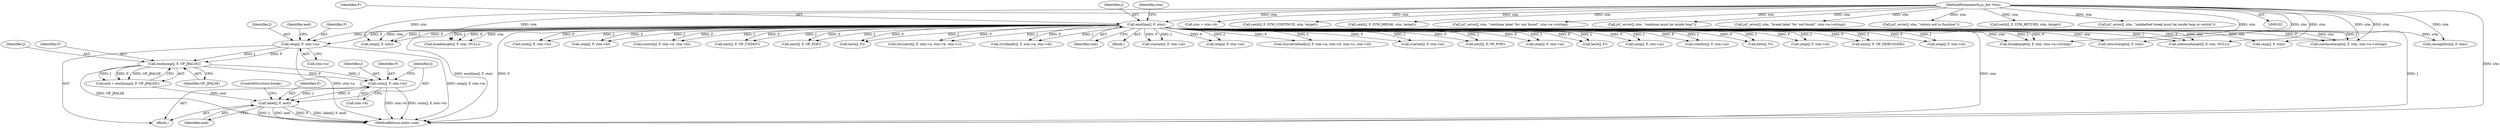 digraph "0_ghostscript_5008105780c0b0182ea6eda83ad5598f225be3ee@pointer" {
"1000211" [label="(Call,cstm(J, F, stm->b))"];
"1000207" [label="(Call,emitjump(J, F, OP_JFALSE))"];
"1000199" [label="(Call,cexp(J, F, stm->a))"];
"1000111" [label="(Call,emitline(J, F, stm))"];
"1000104" [label="(MethodParameterIn,js_Ast *stm)"];
"1000217" [label="(Call,label(J, F, end))"];
"1000561" [label="(Call,breaktarget(J, F, stm, stm->a->string))"];
"1000647" [label="(Call,continuetarget(J, F, stm, NULL))"];
"1000513" [label="(Call,cstm(J, F, stm->b))"];
"1000206" [label="(Identifier,end)"];
"1000208" [label="(Identifier,J)"];
"1000104" [label="(MethodParameterIn,js_Ast *stm)"];
"1000414" [label="(Call,cexp(J, F, stm->b))"];
"1000492" [label="(Call,cswitch(J, F, stm->a, stm->b))"];
"1000622" [label="(Call,continuetarget(J, F, stm, stm->a->string))"];
"1000687" [label="(Call,emit(J, F, OP_UNDEF))"];
"1000693" [label="(Call,returntarget(J, F, stm))"];
"1000211" [label="(Call,cstm(J, F, stm->b))"];
"1000819" [label="(Call,cexp(J, F, stm))"];
"1000815" [label="(Call,emit(J, F, OP_POP))"];
"1000225" [label="(Call,here(J, F))"];
"1000779" [label="(Call,ctrycatch(J, F, stm->a, stm->b, stm->c))"];
"1000793" [label="(Call,ctryfinally(J, F, stm->a, stm->d))"];
"1000114" [label="(Identifier,stm)"];
"1000113" [label="(Identifier,F)"];
"1000525" [label="(Call,stm = stm->b)"];
"1000834" [label="(MethodReturn,static void)"];
"1000201" [label="(Identifier,F)"];
"1000218" [label="(Identifier,J)"];
"1000112" [label="(Identifier,J)"];
"1000105" [label="(Block,)"];
"1000146" [label="(Call,cvarinit(J, F, stm->a))"];
"1000716" [label="(Call,cexp(J, F, stm->a))"];
"1000763" [label="(Call,ctrycatchfinally(J, F, stm->a, stm->b, stm->c, stm->d))"];
"1000659" [label="(Call,cexit(J, F, STM_CONTINUE, stm, target))"];
"1000221" [label="(ControlStructure,break;)"];
"1000202" [label="(Call,stm->a)"];
"1000314" [label="(Call,cvarinit(J, F, stm->a))"];
"1000219" [label="(Identifier,F)"];
"1000220" [label="(Identifier,end)"];
"1000198" [label="(Block,)"];
"1000598" [label="(Call,cexit(J, F, STM_BREAK, stm, target))"];
"1000634" [label="(Call,jsC_error(J, stm, \"continue label '%s' not found\", stm->a->string))"];
"1000199" [label="(Call,cexp(J, F, stm->a))"];
"1000205" [label="(Call,end = emitjump(J, F, OP_JFALSE))"];
"1000825" [label="(Call,cexp(J, F, stm))"];
"1000209" [label="(Identifier,F)"];
"1000200" [label="(Identifier,J)"];
"1000111" [label="(Call,emitline(J, F, stm))"];
"1000214" [label="(Call,stm->b)"];
"1000586" [label="(Call,breaktarget(J, F, stm, NULL))"];
"1000212" [label="(Identifier,J)"];
"1000136" [label="(Call,emit(J, F, OP_POP))"];
"1000655" [label="(Call,jsC_error(J, stm, \"continue must be inside loop\"))"];
"1000210" [label="(Identifier,OP_JFALSE)"];
"1000573" [label="(Call,jsC_error(J, stm, \"break label '%s' not found\", stm->a->string))"];
"1000159" [label="(Call,cexp(J, F, stm->a))"];
"1000264" [label="(Call,here(J, F))"];
"1000117" [label="(Identifier,stm)"];
"1000217" [label="(Call,label(J, F, end))"];
"1000213" [label="(Identifier,F)"];
"1000680" [label="(Call,cexp(J, F, stm->a))"];
"1000123" [label="(Call,cstmlist(J, F, stm->a))"];
"1000700" [label="(Call,jsC_error(J, stm, \"return not in function\"))"];
"1000704" [label="(Call,cexit(J, F, STM_RETURN, stm, target))"];
"1000594" [label="(Call,jsC_error(J, stm, \"unlabelled break must be inside loop or switch\"))"];
"1000339" [label="(Call,here(J, F))"];
"1000327" [label="(Call,cexp(J, F, stm->a))"];
"1000804" [label="(Call,emit(J, F, OP_DEBUGGER))"];
"1000728" [label="(Call,cexp(J, F, stm->a))"];
"1000440" [label="(Call,cassignforin(J, F, stm))"];
"1000207" [label="(Call,emitjump(J, F, OP_JFALSE))"];
"1000211" -> "1000198"  [label="AST: "];
"1000211" -> "1000214"  [label="CFG: "];
"1000212" -> "1000211"  [label="AST: "];
"1000213" -> "1000211"  [label="AST: "];
"1000214" -> "1000211"  [label="AST: "];
"1000218" -> "1000211"  [label="CFG: "];
"1000211" -> "1000834"  [label="DDG: stm->b"];
"1000211" -> "1000834"  [label="DDG: cstm(J, F, stm->b)"];
"1000207" -> "1000211"  [label="DDG: J"];
"1000207" -> "1000211"  [label="DDG: F"];
"1000211" -> "1000217"  [label="DDG: J"];
"1000211" -> "1000217"  [label="DDG: F"];
"1000207" -> "1000205"  [label="AST: "];
"1000207" -> "1000210"  [label="CFG: "];
"1000208" -> "1000207"  [label="AST: "];
"1000209" -> "1000207"  [label="AST: "];
"1000210" -> "1000207"  [label="AST: "];
"1000205" -> "1000207"  [label="CFG: "];
"1000207" -> "1000834"  [label="DDG: OP_JFALSE"];
"1000207" -> "1000205"  [label="DDG: J"];
"1000207" -> "1000205"  [label="DDG: F"];
"1000207" -> "1000205"  [label="DDG: OP_JFALSE"];
"1000199" -> "1000207"  [label="DDG: J"];
"1000199" -> "1000207"  [label="DDG: F"];
"1000199" -> "1000198"  [label="AST: "];
"1000199" -> "1000202"  [label="CFG: "];
"1000200" -> "1000199"  [label="AST: "];
"1000201" -> "1000199"  [label="AST: "];
"1000202" -> "1000199"  [label="AST: "];
"1000206" -> "1000199"  [label="CFG: "];
"1000199" -> "1000834"  [label="DDG: cexp(J, F, stm->a)"];
"1000199" -> "1000834"  [label="DDG: stm->a"];
"1000111" -> "1000199"  [label="DDG: J"];
"1000111" -> "1000199"  [label="DDG: F"];
"1000111" -> "1000105"  [label="AST: "];
"1000111" -> "1000114"  [label="CFG: "];
"1000112" -> "1000111"  [label="AST: "];
"1000113" -> "1000111"  [label="AST: "];
"1000114" -> "1000111"  [label="AST: "];
"1000117" -> "1000111"  [label="CFG: "];
"1000111" -> "1000834"  [label="DDG: stm"];
"1000111" -> "1000834"  [label="DDG: J"];
"1000111" -> "1000834"  [label="DDG: F"];
"1000111" -> "1000834"  [label="DDG: emitline(J, F, stm)"];
"1000104" -> "1000111"  [label="DDG: stm"];
"1000111" -> "1000123"  [label="DDG: J"];
"1000111" -> "1000123"  [label="DDG: F"];
"1000111" -> "1000136"  [label="DDG: J"];
"1000111" -> "1000136"  [label="DDG: F"];
"1000111" -> "1000146"  [label="DDG: J"];
"1000111" -> "1000146"  [label="DDG: F"];
"1000111" -> "1000159"  [label="DDG: J"];
"1000111" -> "1000159"  [label="DDG: F"];
"1000111" -> "1000225"  [label="DDG: J"];
"1000111" -> "1000225"  [label="DDG: F"];
"1000111" -> "1000264"  [label="DDG: J"];
"1000111" -> "1000264"  [label="DDG: F"];
"1000111" -> "1000314"  [label="DDG: J"];
"1000111" -> "1000314"  [label="DDG: F"];
"1000111" -> "1000327"  [label="DDG: J"];
"1000111" -> "1000327"  [label="DDG: F"];
"1000111" -> "1000339"  [label="DDG: J"];
"1000111" -> "1000339"  [label="DDG: F"];
"1000111" -> "1000414"  [label="DDG: J"];
"1000111" -> "1000414"  [label="DDG: F"];
"1000111" -> "1000440"  [label="DDG: stm"];
"1000111" -> "1000492"  [label="DDG: J"];
"1000111" -> "1000492"  [label="DDG: F"];
"1000111" -> "1000513"  [label="DDG: J"];
"1000111" -> "1000513"  [label="DDG: F"];
"1000111" -> "1000561"  [label="DDG: J"];
"1000111" -> "1000561"  [label="DDG: F"];
"1000111" -> "1000561"  [label="DDG: stm"];
"1000111" -> "1000586"  [label="DDG: J"];
"1000111" -> "1000586"  [label="DDG: F"];
"1000111" -> "1000586"  [label="DDG: stm"];
"1000111" -> "1000622"  [label="DDG: J"];
"1000111" -> "1000622"  [label="DDG: F"];
"1000111" -> "1000622"  [label="DDG: stm"];
"1000111" -> "1000647"  [label="DDG: J"];
"1000111" -> "1000647"  [label="DDG: F"];
"1000111" -> "1000647"  [label="DDG: stm"];
"1000111" -> "1000680"  [label="DDG: J"];
"1000111" -> "1000680"  [label="DDG: F"];
"1000111" -> "1000687"  [label="DDG: J"];
"1000111" -> "1000687"  [label="DDG: F"];
"1000111" -> "1000693"  [label="DDG: stm"];
"1000111" -> "1000716"  [label="DDG: J"];
"1000111" -> "1000716"  [label="DDG: F"];
"1000111" -> "1000728"  [label="DDG: J"];
"1000111" -> "1000728"  [label="DDG: F"];
"1000111" -> "1000763"  [label="DDG: J"];
"1000111" -> "1000763"  [label="DDG: F"];
"1000111" -> "1000779"  [label="DDG: J"];
"1000111" -> "1000779"  [label="DDG: F"];
"1000111" -> "1000793"  [label="DDG: J"];
"1000111" -> "1000793"  [label="DDG: F"];
"1000111" -> "1000804"  [label="DDG: J"];
"1000111" -> "1000804"  [label="DDG: F"];
"1000111" -> "1000815"  [label="DDG: J"];
"1000111" -> "1000815"  [label="DDG: F"];
"1000111" -> "1000819"  [label="DDG: stm"];
"1000111" -> "1000825"  [label="DDG: J"];
"1000111" -> "1000825"  [label="DDG: F"];
"1000111" -> "1000825"  [label="DDG: stm"];
"1000104" -> "1000102"  [label="AST: "];
"1000104" -> "1000834"  [label="DDG: stm"];
"1000104" -> "1000440"  [label="DDG: stm"];
"1000104" -> "1000525"  [label="DDG: stm"];
"1000104" -> "1000561"  [label="DDG: stm"];
"1000104" -> "1000573"  [label="DDG: stm"];
"1000104" -> "1000586"  [label="DDG: stm"];
"1000104" -> "1000594"  [label="DDG: stm"];
"1000104" -> "1000598"  [label="DDG: stm"];
"1000104" -> "1000622"  [label="DDG: stm"];
"1000104" -> "1000634"  [label="DDG: stm"];
"1000104" -> "1000647"  [label="DDG: stm"];
"1000104" -> "1000655"  [label="DDG: stm"];
"1000104" -> "1000659"  [label="DDG: stm"];
"1000104" -> "1000693"  [label="DDG: stm"];
"1000104" -> "1000700"  [label="DDG: stm"];
"1000104" -> "1000704"  [label="DDG: stm"];
"1000104" -> "1000819"  [label="DDG: stm"];
"1000104" -> "1000825"  [label="DDG: stm"];
"1000217" -> "1000198"  [label="AST: "];
"1000217" -> "1000220"  [label="CFG: "];
"1000218" -> "1000217"  [label="AST: "];
"1000219" -> "1000217"  [label="AST: "];
"1000220" -> "1000217"  [label="AST: "];
"1000221" -> "1000217"  [label="CFG: "];
"1000217" -> "1000834"  [label="DDG: F"];
"1000217" -> "1000834"  [label="DDG: label(J, F, end)"];
"1000217" -> "1000834"  [label="DDG: J"];
"1000217" -> "1000834"  [label="DDG: end"];
"1000205" -> "1000217"  [label="DDG: end"];
}
